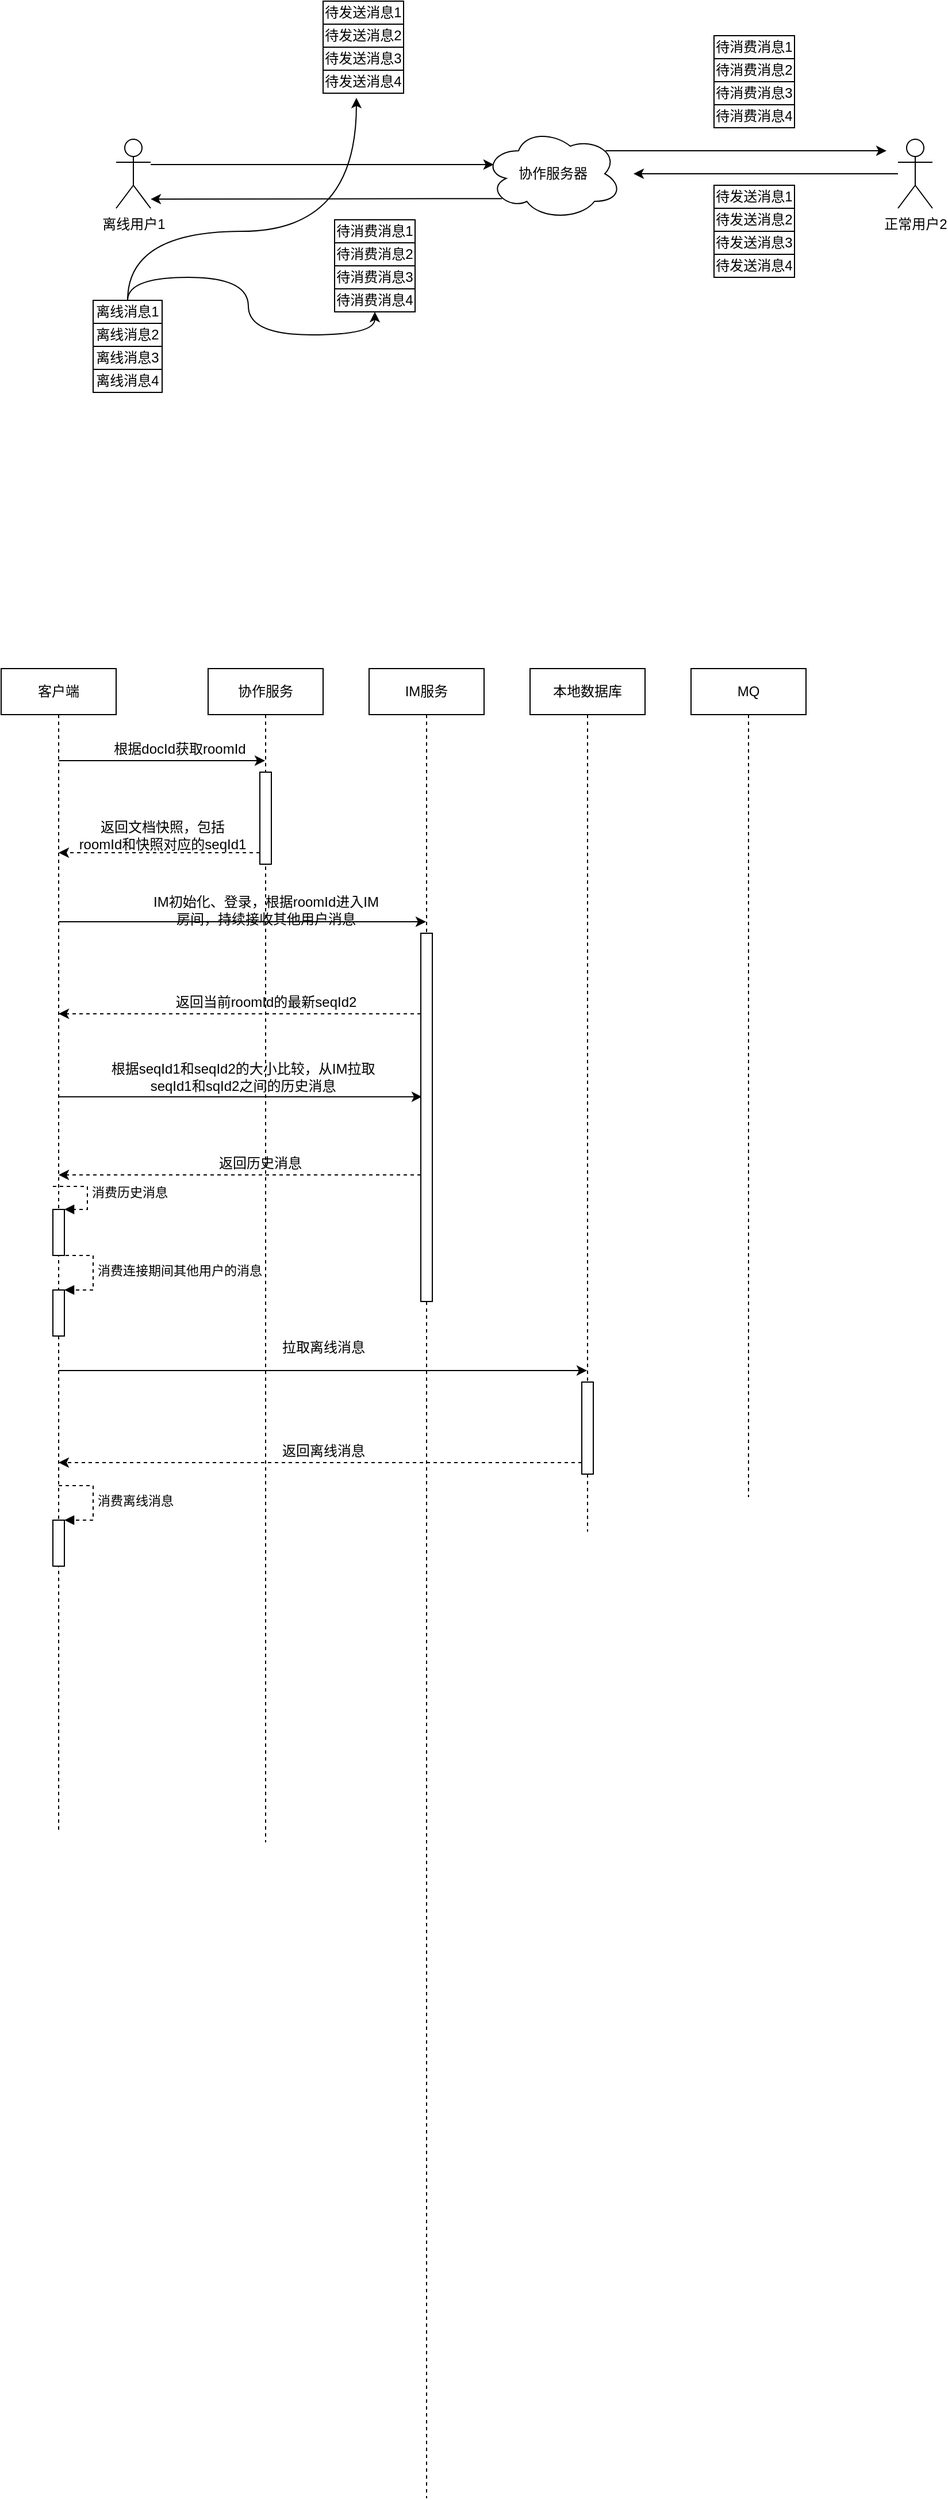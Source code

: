 <mxfile version="14.9.2" type="github">
  <diagram id="6OxUyXnarH1mJg6vfp_b" name="Page-1">
    <mxGraphModel dx="2253" dy="826" grid="1" gridSize="10" guides="1" tooltips="1" connect="1" arrows="1" fold="1" page="1" pageScale="1" pageWidth="827" pageHeight="1169" math="0" shadow="0">
      <root>
        <mxCell id="0" />
        <mxCell id="1" parent="0" />
        <mxCell id="tanTmlRFgSFP3X2OnWR8-56" style="edgeStyle=orthogonalEdgeStyle;rounded=0;orthogonalLoop=1;jettySize=auto;html=1;exitX=0.88;exitY=0.25;exitDx=0;exitDy=0;exitPerimeter=0;" edge="1" parent="1" source="tanTmlRFgSFP3X2OnWR8-32">
          <mxGeometry relative="1" as="geometry">
            <mxPoint x="750" y="690" as="targetPoint" />
          </mxGeometry>
        </mxCell>
        <mxCell id="tanTmlRFgSFP3X2OnWR8-64" style="edgeStyle=none;rounded=0;orthogonalLoop=1;jettySize=auto;html=1;exitX=0.13;exitY=0.77;exitDx=0;exitDy=0;exitPerimeter=0;entryX=1;entryY=0.867;entryDx=0;entryDy=0;entryPerimeter=0;" edge="1" parent="1" source="tanTmlRFgSFP3X2OnWR8-32" target="tanTmlRFgSFP3X2OnWR8-34">
          <mxGeometry relative="1" as="geometry" />
        </mxCell>
        <mxCell id="tanTmlRFgSFP3X2OnWR8-32" value="协作服务器" style="ellipse;shape=cloud;whiteSpace=wrap;html=1;" vertex="1" parent="1">
          <mxGeometry x="400" y="670" width="120" height="80" as="geometry" />
        </mxCell>
        <mxCell id="tanTmlRFgSFP3X2OnWR8-50" style="edgeStyle=orthogonalEdgeStyle;rounded=0;orthogonalLoop=1;jettySize=auto;html=1;" edge="1" parent="1" source="tanTmlRFgSFP3X2OnWR8-33">
          <mxGeometry relative="1" as="geometry">
            <mxPoint x="530" y="710" as="targetPoint" />
          </mxGeometry>
        </mxCell>
        <mxCell id="tanTmlRFgSFP3X2OnWR8-33" value="正常用户2" style="shape=umlActor;verticalLabelPosition=bottom;verticalAlign=top;html=1;outlineConnect=0;" vertex="1" parent="1">
          <mxGeometry x="760" y="680" width="30" height="60" as="geometry" />
        </mxCell>
        <mxCell id="tanTmlRFgSFP3X2OnWR8-34" value="离线用户1" style="shape=umlActor;verticalLabelPosition=bottom;verticalAlign=top;html=1;outlineConnect=0;" vertex="1" parent="1">
          <mxGeometry x="80" y="680" width="30" height="60" as="geometry" />
        </mxCell>
        <mxCell id="tanTmlRFgSFP3X2OnWR8-57" style="edgeStyle=orthogonalEdgeStyle;rounded=0;orthogonalLoop=1;jettySize=auto;html=1;entryX=0.414;entryY=1.2;entryDx=0;entryDy=0;exitX=0.5;exitY=0;exitDx=0;exitDy=0;curved=1;entryPerimeter=0;" edge="1" parent="1" source="tanTmlRFgSFP3X2OnWR8-35" target="tanTmlRFgSFP3X2OnWR8-63">
          <mxGeometry relative="1" as="geometry">
            <mxPoint x="225" y="730" as="targetPoint" />
            <Array as="points">
              <mxPoint x="90" y="760" />
              <mxPoint x="289" y="760" />
            </Array>
          </mxGeometry>
        </mxCell>
        <mxCell id="tanTmlRFgSFP3X2OnWR8-69" style="edgeStyle=orthogonalEdgeStyle;rounded=0;orthogonalLoop=1;jettySize=auto;html=1;exitX=0.5;exitY=0;exitDx=0;exitDy=0;entryX=0.5;entryY=1;entryDx=0;entryDy=0;curved=1;" edge="1" parent="1" source="tanTmlRFgSFP3X2OnWR8-35" target="tanTmlRFgSFP3X2OnWR8-68">
          <mxGeometry relative="1" as="geometry" />
        </mxCell>
        <mxCell id="tanTmlRFgSFP3X2OnWR8-35" value="离线消息1" style="rounded=0;whiteSpace=wrap;html=1;" vertex="1" parent="1">
          <mxGeometry x="60" y="820" width="60" height="20" as="geometry" />
        </mxCell>
        <mxCell id="tanTmlRFgSFP3X2OnWR8-36" value="离线消息2" style="rounded=0;whiteSpace=wrap;html=1;" vertex="1" parent="1">
          <mxGeometry x="60" y="840" width="60" height="20" as="geometry" />
        </mxCell>
        <mxCell id="tanTmlRFgSFP3X2OnWR8-37" value="离线消息3" style="rounded=0;whiteSpace=wrap;html=1;" vertex="1" parent="1">
          <mxGeometry x="60" y="860" width="60" height="20" as="geometry" />
        </mxCell>
        <mxCell id="tanTmlRFgSFP3X2OnWR8-38" value="离线消息4" style="rounded=0;whiteSpace=wrap;html=1;" vertex="1" parent="1">
          <mxGeometry x="60" y="880" width="60" height="20" as="geometry" />
        </mxCell>
        <mxCell id="tanTmlRFgSFP3X2OnWR8-40" value="待消费消息1" style="rounded=0;whiteSpace=wrap;html=1;" vertex="1" parent="1">
          <mxGeometry x="600" y="590" width="70" height="20" as="geometry" />
        </mxCell>
        <mxCell id="tanTmlRFgSFP3X2OnWR8-41" value="待消费消息2" style="rounded=0;whiteSpace=wrap;html=1;" vertex="1" parent="1">
          <mxGeometry x="600" y="610" width="70" height="20" as="geometry" />
        </mxCell>
        <mxCell id="tanTmlRFgSFP3X2OnWR8-44" value="待消费消息3" style="rounded=0;whiteSpace=wrap;html=1;" vertex="1" parent="1">
          <mxGeometry x="600" y="630" width="70" height="20" as="geometry" />
        </mxCell>
        <mxCell id="tanTmlRFgSFP3X2OnWR8-45" value="待消费消息4" style="rounded=0;whiteSpace=wrap;html=1;" vertex="1" parent="1">
          <mxGeometry x="600" y="650" width="70" height="20" as="geometry" />
        </mxCell>
        <mxCell id="tanTmlRFgSFP3X2OnWR8-58" style="rounded=0;orthogonalLoop=1;jettySize=auto;html=1;entryX=0.07;entryY=0.4;entryDx=0;entryDy=0;entryPerimeter=0;exitX=1;exitY=0.367;exitDx=0;exitDy=0;exitPerimeter=0;" edge="1" parent="1" source="tanTmlRFgSFP3X2OnWR8-34" target="tanTmlRFgSFP3X2OnWR8-32">
          <mxGeometry relative="1" as="geometry">
            <mxPoint x="260" y="700.382" as="sourcePoint" />
          </mxGeometry>
        </mxCell>
        <mxCell id="tanTmlRFgSFP3X2OnWR8-51" value="待发送消息1" style="rounded=0;whiteSpace=wrap;html=1;" vertex="1" parent="1">
          <mxGeometry x="600" y="720" width="70" height="20" as="geometry" />
        </mxCell>
        <mxCell id="tanTmlRFgSFP3X2OnWR8-52" value="待发送消息2" style="rounded=0;whiteSpace=wrap;html=1;" vertex="1" parent="1">
          <mxGeometry x="600" y="740" width="70" height="20" as="geometry" />
        </mxCell>
        <mxCell id="tanTmlRFgSFP3X2OnWR8-53" value="待发送消息3" style="rounded=0;whiteSpace=wrap;html=1;" vertex="1" parent="1">
          <mxGeometry x="600" y="760" width="70" height="20" as="geometry" />
        </mxCell>
        <mxCell id="tanTmlRFgSFP3X2OnWR8-54" value="待发送消息4" style="rounded=0;whiteSpace=wrap;html=1;" vertex="1" parent="1">
          <mxGeometry x="600" y="780" width="70" height="20" as="geometry" />
        </mxCell>
        <mxCell id="tanTmlRFgSFP3X2OnWR8-60" value="待发送消息1" style="rounded=0;whiteSpace=wrap;html=1;" vertex="1" parent="1">
          <mxGeometry x="260" y="560" width="70" height="20" as="geometry" />
        </mxCell>
        <mxCell id="tanTmlRFgSFP3X2OnWR8-61" value="待发送消息2" style="rounded=0;whiteSpace=wrap;html=1;" vertex="1" parent="1">
          <mxGeometry x="260" y="580" width="70" height="20" as="geometry" />
        </mxCell>
        <mxCell id="tanTmlRFgSFP3X2OnWR8-62" value="待发送消息3" style="rounded=0;whiteSpace=wrap;html=1;" vertex="1" parent="1">
          <mxGeometry x="260" y="600" width="70" height="20" as="geometry" />
        </mxCell>
        <mxCell id="tanTmlRFgSFP3X2OnWR8-63" value="待发送消息4" style="rounded=0;whiteSpace=wrap;html=1;" vertex="1" parent="1">
          <mxGeometry x="260" y="620" width="70" height="20" as="geometry" />
        </mxCell>
        <mxCell id="tanTmlRFgSFP3X2OnWR8-65" value="待消费消息1" style="rounded=0;whiteSpace=wrap;html=1;" vertex="1" parent="1">
          <mxGeometry x="270" y="750" width="70" height="20" as="geometry" />
        </mxCell>
        <mxCell id="tanTmlRFgSFP3X2OnWR8-66" value="待消费消息2" style="rounded=0;whiteSpace=wrap;html=1;" vertex="1" parent="1">
          <mxGeometry x="270" y="770" width="70" height="20" as="geometry" />
        </mxCell>
        <mxCell id="tanTmlRFgSFP3X2OnWR8-67" value="待消费消息3" style="rounded=0;whiteSpace=wrap;html=1;" vertex="1" parent="1">
          <mxGeometry x="270" y="790" width="70" height="20" as="geometry" />
        </mxCell>
        <mxCell id="tanTmlRFgSFP3X2OnWR8-68" value="待消费消息4" style="rounded=0;whiteSpace=wrap;html=1;" vertex="1" parent="1">
          <mxGeometry x="270" y="810" width="70" height="20" as="geometry" />
        </mxCell>
        <mxCell id="tanTmlRFgSFP3X2OnWR8-80" style="edgeStyle=orthogonalEdgeStyle;curved=1;rounded=0;orthogonalLoop=1;jettySize=auto;html=1;" edge="1" parent="1" source="tanTmlRFgSFP3X2OnWR8-70" target="tanTmlRFgSFP3X2OnWR8-71">
          <mxGeometry relative="1" as="geometry">
            <Array as="points">
              <mxPoint x="150" y="1220" />
              <mxPoint x="150" y="1220" />
            </Array>
          </mxGeometry>
        </mxCell>
        <mxCell id="tanTmlRFgSFP3X2OnWR8-87" style="edgeStyle=none;rounded=0;orthogonalLoop=1;jettySize=auto;html=1;" edge="1" parent="1" source="tanTmlRFgSFP3X2OnWR8-70" target="tanTmlRFgSFP3X2OnWR8-72">
          <mxGeometry relative="1" as="geometry">
            <Array as="points">
              <mxPoint x="290" y="1360" />
            </Array>
          </mxGeometry>
        </mxCell>
        <mxCell id="tanTmlRFgSFP3X2OnWR8-95" style="rounded=0;orthogonalLoop=1;jettySize=auto;html=1;entryX=0.1;entryY=0.444;entryDx=0;entryDy=0;entryPerimeter=0;" edge="1" parent="1" source="tanTmlRFgSFP3X2OnWR8-70" target="tanTmlRFgSFP3X2OnWR8-90">
          <mxGeometry relative="1" as="geometry" />
        </mxCell>
        <mxCell id="tanTmlRFgSFP3X2OnWR8-103" style="edgeStyle=none;rounded=0;orthogonalLoop=1;jettySize=auto;html=1;" edge="1" parent="1" source="tanTmlRFgSFP3X2OnWR8-70" target="tanTmlRFgSFP3X2OnWR8-73">
          <mxGeometry relative="1" as="geometry">
            <Array as="points">
              <mxPoint x="300" y="1750" />
            </Array>
          </mxGeometry>
        </mxCell>
        <mxCell id="tanTmlRFgSFP3X2OnWR8-70" value="客户端" style="shape=umlLifeline;perimeter=lifelinePerimeter;whiteSpace=wrap;html=1;container=1;collapsible=0;recursiveResize=0;outlineConnect=0;" vertex="1" parent="1">
          <mxGeometry x="-20" y="1140" width="100" height="1010" as="geometry" />
        </mxCell>
        <mxCell id="tanTmlRFgSFP3X2OnWR8-99" value="" style="html=1;points=[];perimeter=orthogonalPerimeter;" vertex="1" parent="tanTmlRFgSFP3X2OnWR8-70">
          <mxGeometry x="45" y="470" width="10" height="40" as="geometry" />
        </mxCell>
        <mxCell id="tanTmlRFgSFP3X2OnWR8-100" value="消费历史消息" style="edgeStyle=orthogonalEdgeStyle;html=1;align=left;spacingLeft=2;endArrow=block;rounded=0;entryX=1;entryY=0;dashed=1;" edge="1" target="tanTmlRFgSFP3X2OnWR8-99" parent="tanTmlRFgSFP3X2OnWR8-70">
          <mxGeometry relative="1" as="geometry">
            <mxPoint x="45" y="450" as="sourcePoint" />
            <Array as="points">
              <mxPoint x="75" y="450" />
            </Array>
          </mxGeometry>
        </mxCell>
        <mxCell id="tanTmlRFgSFP3X2OnWR8-71" value="协作服务" style="shape=umlLifeline;perimeter=lifelinePerimeter;whiteSpace=wrap;html=1;container=1;collapsible=0;recursiveResize=0;outlineConnect=0;" vertex="1" parent="1">
          <mxGeometry x="160" y="1140" width="100" height="1020" as="geometry" />
        </mxCell>
        <mxCell id="tanTmlRFgSFP3X2OnWR8-79" value="" style="html=1;points=[];perimeter=orthogonalPerimeter;" vertex="1" parent="tanTmlRFgSFP3X2OnWR8-71">
          <mxGeometry x="45" y="90" width="10" height="80" as="geometry" />
        </mxCell>
        <mxCell id="tanTmlRFgSFP3X2OnWR8-72" value="IM服务" style="shape=umlLifeline;perimeter=lifelinePerimeter;whiteSpace=wrap;html=1;container=1;collapsible=0;recursiveResize=0;outlineConnect=0;" vertex="1" parent="1">
          <mxGeometry x="300" y="1140" width="100" height="1590" as="geometry" />
        </mxCell>
        <mxCell id="tanTmlRFgSFP3X2OnWR8-90" value="" style="html=1;points=[];perimeter=orthogonalPerimeter;" vertex="1" parent="tanTmlRFgSFP3X2OnWR8-72">
          <mxGeometry x="45" y="230" width="10" height="320" as="geometry" />
        </mxCell>
        <mxCell id="tanTmlRFgSFP3X2OnWR8-73" value="本地数据库" style="shape=umlLifeline;perimeter=lifelinePerimeter;whiteSpace=wrap;html=1;container=1;collapsible=0;recursiveResize=0;outlineConnect=0;" vertex="1" parent="1">
          <mxGeometry x="440" y="1140" width="100" height="750" as="geometry" />
        </mxCell>
        <mxCell id="tanTmlRFgSFP3X2OnWR8-106" value="" style="html=1;points=[];perimeter=orthogonalPerimeter;" vertex="1" parent="tanTmlRFgSFP3X2OnWR8-73">
          <mxGeometry x="45" y="620" width="10" height="80" as="geometry" />
        </mxCell>
        <mxCell id="tanTmlRFgSFP3X2OnWR8-81" value="根据docId获取roomId" style="text;html=1;align=center;verticalAlign=middle;resizable=0;points=[];autosize=1;strokeColor=none;" vertex="1" parent="1">
          <mxGeometry x="70" y="1200" width="130" height="20" as="geometry" />
        </mxCell>
        <mxCell id="tanTmlRFgSFP3X2OnWR8-82" style="rounded=0;orthogonalLoop=1;jettySize=auto;html=1;dashed=1;" edge="1" parent="1" source="tanTmlRFgSFP3X2OnWR8-79" target="tanTmlRFgSFP3X2OnWR8-70">
          <mxGeometry relative="1" as="geometry">
            <Array as="points">
              <mxPoint x="150" y="1300" />
            </Array>
          </mxGeometry>
        </mxCell>
        <mxCell id="tanTmlRFgSFP3X2OnWR8-83" value="返回文档快照，包括&lt;br&gt;roomId和快照对应的seqId1" style="text;html=1;align=center;verticalAlign=middle;resizable=0;points=[];autosize=1;strokeColor=none;" vertex="1" parent="1">
          <mxGeometry x="40" y="1270" width="160" height="30" as="geometry" />
        </mxCell>
        <mxCell id="tanTmlRFgSFP3X2OnWR8-84" value="MQ" style="shape=umlLifeline;perimeter=lifelinePerimeter;whiteSpace=wrap;html=1;container=1;collapsible=0;recursiveResize=0;outlineConnect=0;" vertex="1" parent="1">
          <mxGeometry x="580" y="1140" width="100" height="720" as="geometry" />
        </mxCell>
        <mxCell id="tanTmlRFgSFP3X2OnWR8-88" value="IM初始化、登录，根据roomId进入IM&lt;br&gt;房间，持续接收其他用户消息" style="text;html=1;align=center;verticalAlign=middle;resizable=0;points=[];autosize=1;strokeColor=none;" vertex="1" parent="1">
          <mxGeometry x="105" y="1335" width="210" height="30" as="geometry" />
        </mxCell>
        <mxCell id="tanTmlRFgSFP3X2OnWR8-93" style="edgeStyle=none;rounded=0;orthogonalLoop=1;jettySize=auto;html=1;dashed=1;" edge="1" parent="1" source="tanTmlRFgSFP3X2OnWR8-90" target="tanTmlRFgSFP3X2OnWR8-70">
          <mxGeometry relative="1" as="geometry">
            <Array as="points">
              <mxPoint x="250" y="1440" />
            </Array>
          </mxGeometry>
        </mxCell>
        <mxCell id="tanTmlRFgSFP3X2OnWR8-94" value="返回当前roomId的最新seqId2" style="text;html=1;align=center;verticalAlign=middle;resizable=0;points=[];autosize=1;strokeColor=none;" vertex="1" parent="1">
          <mxGeometry x="125" y="1420" width="170" height="20" as="geometry" />
        </mxCell>
        <mxCell id="tanTmlRFgSFP3X2OnWR8-96" value="根据seqId1和seqId2的大小比较，从IM拉取&lt;br&gt;seqId1和sqId2之间的历史消息" style="text;html=1;align=center;verticalAlign=middle;resizable=0;points=[];autosize=1;strokeColor=none;" vertex="1" parent="1">
          <mxGeometry x="70" y="1480" width="240" height="30" as="geometry" />
        </mxCell>
        <mxCell id="tanTmlRFgSFP3X2OnWR8-97" style="edgeStyle=none;rounded=0;orthogonalLoop=1;jettySize=auto;html=1;dashed=1;" edge="1" parent="1" source="tanTmlRFgSFP3X2OnWR8-90" target="tanTmlRFgSFP3X2OnWR8-70">
          <mxGeometry relative="1" as="geometry">
            <Array as="points">
              <mxPoint x="250" y="1580" />
            </Array>
          </mxGeometry>
        </mxCell>
        <mxCell id="tanTmlRFgSFP3X2OnWR8-98" value="返回历史消息" style="text;html=1;align=center;verticalAlign=middle;resizable=0;points=[];autosize=1;strokeColor=none;" vertex="1" parent="1">
          <mxGeometry x="160" y="1560" width="90" height="20" as="geometry" />
        </mxCell>
        <mxCell id="tanTmlRFgSFP3X2OnWR8-101" value="" style="html=1;points=[];perimeter=orthogonalPerimeter;" vertex="1" parent="1">
          <mxGeometry x="25" y="1680" width="10" height="40" as="geometry" />
        </mxCell>
        <mxCell id="tanTmlRFgSFP3X2OnWR8-102" value="消费连接期间其他用户的消息" style="edgeStyle=orthogonalEdgeStyle;html=1;align=left;spacingLeft=2;endArrow=block;rounded=0;entryX=1;entryY=0;dashed=1;" edge="1" parent="1" target="tanTmlRFgSFP3X2OnWR8-101">
          <mxGeometry relative="1" as="geometry">
            <mxPoint x="30" y="1650" as="sourcePoint" />
            <Array as="points">
              <mxPoint x="60" y="1650" />
            </Array>
          </mxGeometry>
        </mxCell>
        <mxCell id="tanTmlRFgSFP3X2OnWR8-104" value="拉取离线消息" style="text;html=1;align=center;verticalAlign=middle;resizable=0;points=[];autosize=1;strokeColor=none;" vertex="1" parent="1">
          <mxGeometry x="215" y="1720" width="90" height="20" as="geometry" />
        </mxCell>
        <mxCell id="tanTmlRFgSFP3X2OnWR8-107" style="edgeStyle=none;rounded=0;orthogonalLoop=1;jettySize=auto;html=1;dashed=1;" edge="1" parent="1" source="tanTmlRFgSFP3X2OnWR8-106" target="tanTmlRFgSFP3X2OnWR8-70">
          <mxGeometry relative="1" as="geometry">
            <Array as="points">
              <mxPoint x="320" y="1830" />
            </Array>
          </mxGeometry>
        </mxCell>
        <mxCell id="tanTmlRFgSFP3X2OnWR8-108" value="返回离线消息" style="text;html=1;align=center;verticalAlign=middle;resizable=0;points=[];autosize=1;strokeColor=none;" vertex="1" parent="1">
          <mxGeometry x="215" y="1810" width="90" height="20" as="geometry" />
        </mxCell>
        <mxCell id="tanTmlRFgSFP3X2OnWR8-109" value="" style="html=1;points=[];perimeter=orthogonalPerimeter;" vertex="1" parent="1">
          <mxGeometry x="25" y="1880" width="10" height="40" as="geometry" />
        </mxCell>
        <mxCell id="tanTmlRFgSFP3X2OnWR8-110" value="消费离线消息" style="edgeStyle=orthogonalEdgeStyle;html=1;align=left;spacingLeft=2;endArrow=block;rounded=0;entryX=1;entryY=0;dashed=1;" edge="1" parent="1" target="tanTmlRFgSFP3X2OnWR8-109">
          <mxGeometry relative="1" as="geometry">
            <mxPoint x="30" y="1850" as="sourcePoint" />
            <Array as="points">
              <mxPoint x="60" y="1850" />
            </Array>
          </mxGeometry>
        </mxCell>
      </root>
    </mxGraphModel>
  </diagram>
</mxfile>
